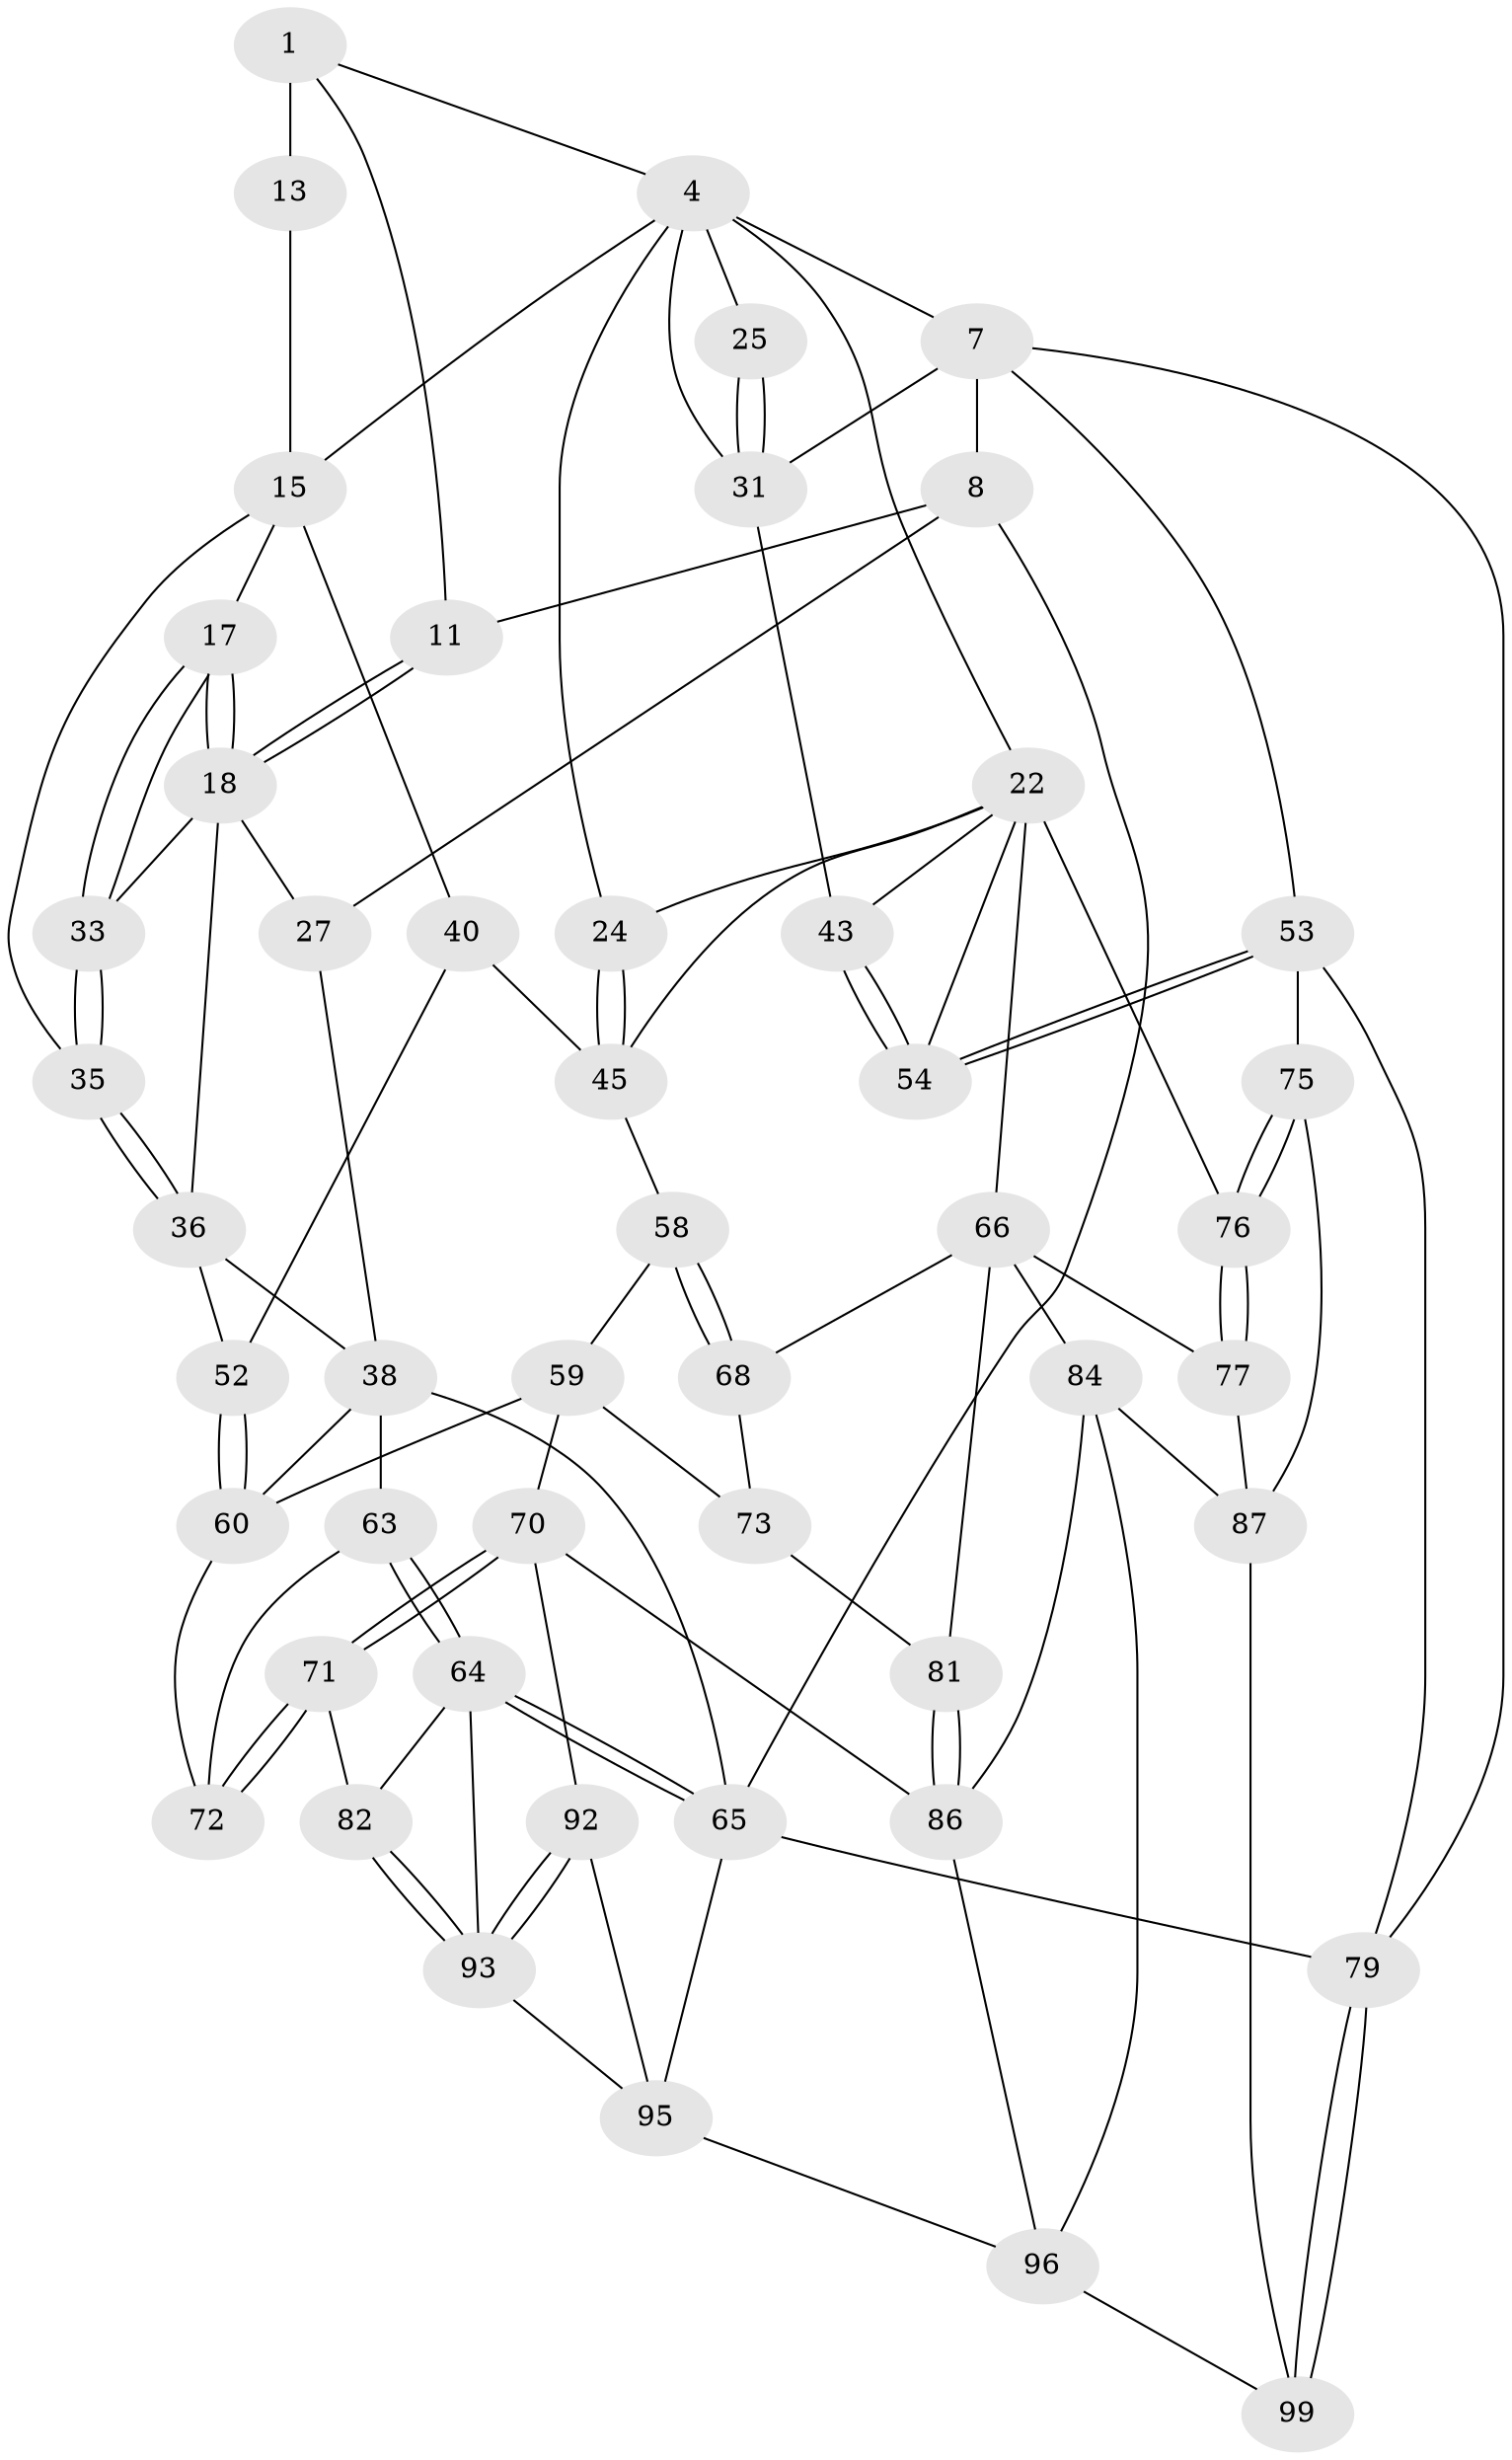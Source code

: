 // original degree distribution, {3: 0.02, 4: 0.24, 5: 0.52, 6: 0.22}
// Generated by graph-tools (version 1.1) at 2025/17/03/09/25 04:17:03]
// undirected, 50 vertices, 113 edges
graph export_dot {
graph [start="1"]
  node [color=gray90,style=filled];
  1 [pos="+0.24607655127179587+0",super="+2+10"];
  4 [pos="+0.6249345094889193+0",super="+19+5"];
  7 [pos="+1+0",super="+32"];
  8 [pos="+0+0",super="+9"];
  11 [pos="+0.1911188906343776+0.14251830937479373"];
  13 [pos="+0.30962777369100786+0.11696243995757517",super="+14"];
  15 [pos="+0.37446914564504635+0.23813398769415733",super="+20+16"];
  17 [pos="+0.3037412962890457+0.24964247640791415"];
  18 [pos="+0.1923931465872365+0.14476299512615196",super="+29"];
  22 [pos="+0.7241947502450892+0.29933539830398964",super="+23"];
  24 [pos="+0.5651035916720493+0.3214919219073015"];
  25 [pos="+0.9252585248197459+0.218215303968058"];
  27 [pos="+0.08336122511146629+0.18638187500201064",super="+28"];
  31 [pos="+1+0.2270663911592824",super="+42"];
  33 [pos="+0.22238887655471426+0.288399393026147"];
  35 [pos="+0.213802828398881+0.3636026458507691"];
  36 [pos="+0.07175838429898146+0.420040389770867",super="+37"];
  38 [pos="+0+0.5086660318693207",super="+62+39"];
  40 [pos="+0.3655763245513946+0.4064384280992568",super="+46+41"];
  43 [pos="+0.905790065317382+0.4539120605004668",super="+44"];
  45 [pos="+0.5355303306288641+0.49666714420959696",super="+50"];
  52 [pos="+0.09578799052440841+0.5110225888982819"];
  53 [pos="+1+0.5909409776611878",super="+74"];
  54 [pos="+0.9668181526367713+0.5712281415569493"];
  58 [pos="+0.31790835284382446+0.6659159931631232"];
  59 [pos="+0.29668800783441035+0.6745470338595045",super="+69"];
  60 [pos="+0.28752095474676614+0.6756390657179181",super="+61"];
  63 [pos="+0.12528396390663804+0.7908445142705365"];
  64 [pos="+0+0.8413957357930237",super="+83"];
  65 [pos="+0+0.8442140911403676",super="+80"];
  66 [pos="+0.5984748614625842+0.7670005237463334",super="+67+78"];
  68 [pos="+0.38288178478708956+0.7532868571913808"];
  70 [pos="+0.2787008959865613+0.9890070690780028",super="+90"];
  71 [pos="+0.16457822052972335+0.8007667899776576"];
  72 [pos="+0.16442463645764538+0.800286345669101"];
  73 [pos="+0.3982012154076105+0.841730967181818"];
  75 [pos="+0.8691832639268259+0.862028159901844"];
  76 [pos="+0.8559053548618012+0.8317222810075658"];
  77 [pos="+0.6604675189426037+0.8435020998232923"];
  79 [pos="+1+1"];
  81 [pos="+0.4993089352687534+0.8519070357480987"];
  82 [pos="+0.09464510427561285+0.9066527751083899"];
  84 [pos="+0.5968289628485274+0.9495246353107877",super="+85"];
  86 [pos="+0.4912408574433702+0.907849131642483",super="+89"];
  87 [pos="+0.6833024709151269+0.8752207425567284",super="+91+88"];
  92 [pos="+0.27390201399310093+1"];
  93 [pos="+0.12443130878255361+0.9401271437163974",super="+94"];
  95 [pos="+0+1",super="+97"];
  96 [pos="+0.5257463509077166+1",super="+100"];
  99 [pos="+0.6664960422652552+1"];
  1 -- 4;
  1 -- 13 [weight=3];
  1 -- 11;
  4 -- 24;
  4 -- 15;
  4 -- 22;
  4 -- 7;
  4 -- 25 [weight=2];
  4 -- 31;
  7 -- 8;
  7 -- 79;
  7 -- 31;
  7 -- 53;
  8 -- 27 [weight=2];
  8 -- 11;
  8 -- 65;
  11 -- 18;
  11 -- 18;
  13 -- 15;
  15 -- 40 [weight=2];
  15 -- 17;
  15 -- 35;
  17 -- 18;
  17 -- 18;
  17 -- 33;
  17 -- 33;
  18 -- 33;
  18 -- 27;
  18 -- 36;
  22 -- 43 [weight=2];
  22 -- 66;
  22 -- 54;
  22 -- 24;
  22 -- 76;
  22 -- 45;
  24 -- 45;
  24 -- 45;
  25 -- 31;
  25 -- 31;
  27 -- 38;
  31 -- 43;
  33 -- 35;
  33 -- 35;
  35 -- 36;
  35 -- 36;
  36 -- 38;
  36 -- 52;
  38 -- 63;
  38 -- 65;
  38 -- 60;
  40 -- 45 [weight=2];
  40 -- 52;
  43 -- 54;
  43 -- 54;
  45 -- 58;
  52 -- 60;
  52 -- 60;
  53 -- 54;
  53 -- 54;
  53 -- 75;
  53 -- 79;
  58 -- 59;
  58 -- 68;
  58 -- 68;
  59 -- 60;
  59 -- 73;
  59 -- 70;
  60 -- 72;
  63 -- 64;
  63 -- 64;
  63 -- 72;
  64 -- 65;
  64 -- 65;
  64 -- 82;
  64 -- 93;
  65 -- 95;
  65 -- 79;
  66 -- 81;
  66 -- 68;
  66 -- 84;
  66 -- 77;
  68 -- 73;
  70 -- 71;
  70 -- 71;
  70 -- 92;
  70 -- 86;
  71 -- 72;
  71 -- 72;
  71 -- 82;
  73 -- 81;
  75 -- 76;
  75 -- 76;
  75 -- 87;
  76 -- 77;
  76 -- 77;
  77 -- 87;
  79 -- 99;
  79 -- 99;
  81 -- 86;
  81 -- 86;
  82 -- 93;
  82 -- 93;
  84 -- 96;
  84 -- 86;
  84 -- 87;
  86 -- 96;
  87 -- 99;
  92 -- 93;
  92 -- 93;
  92 -- 95;
  93 -- 95;
  95 -- 96;
  96 -- 99;
}
